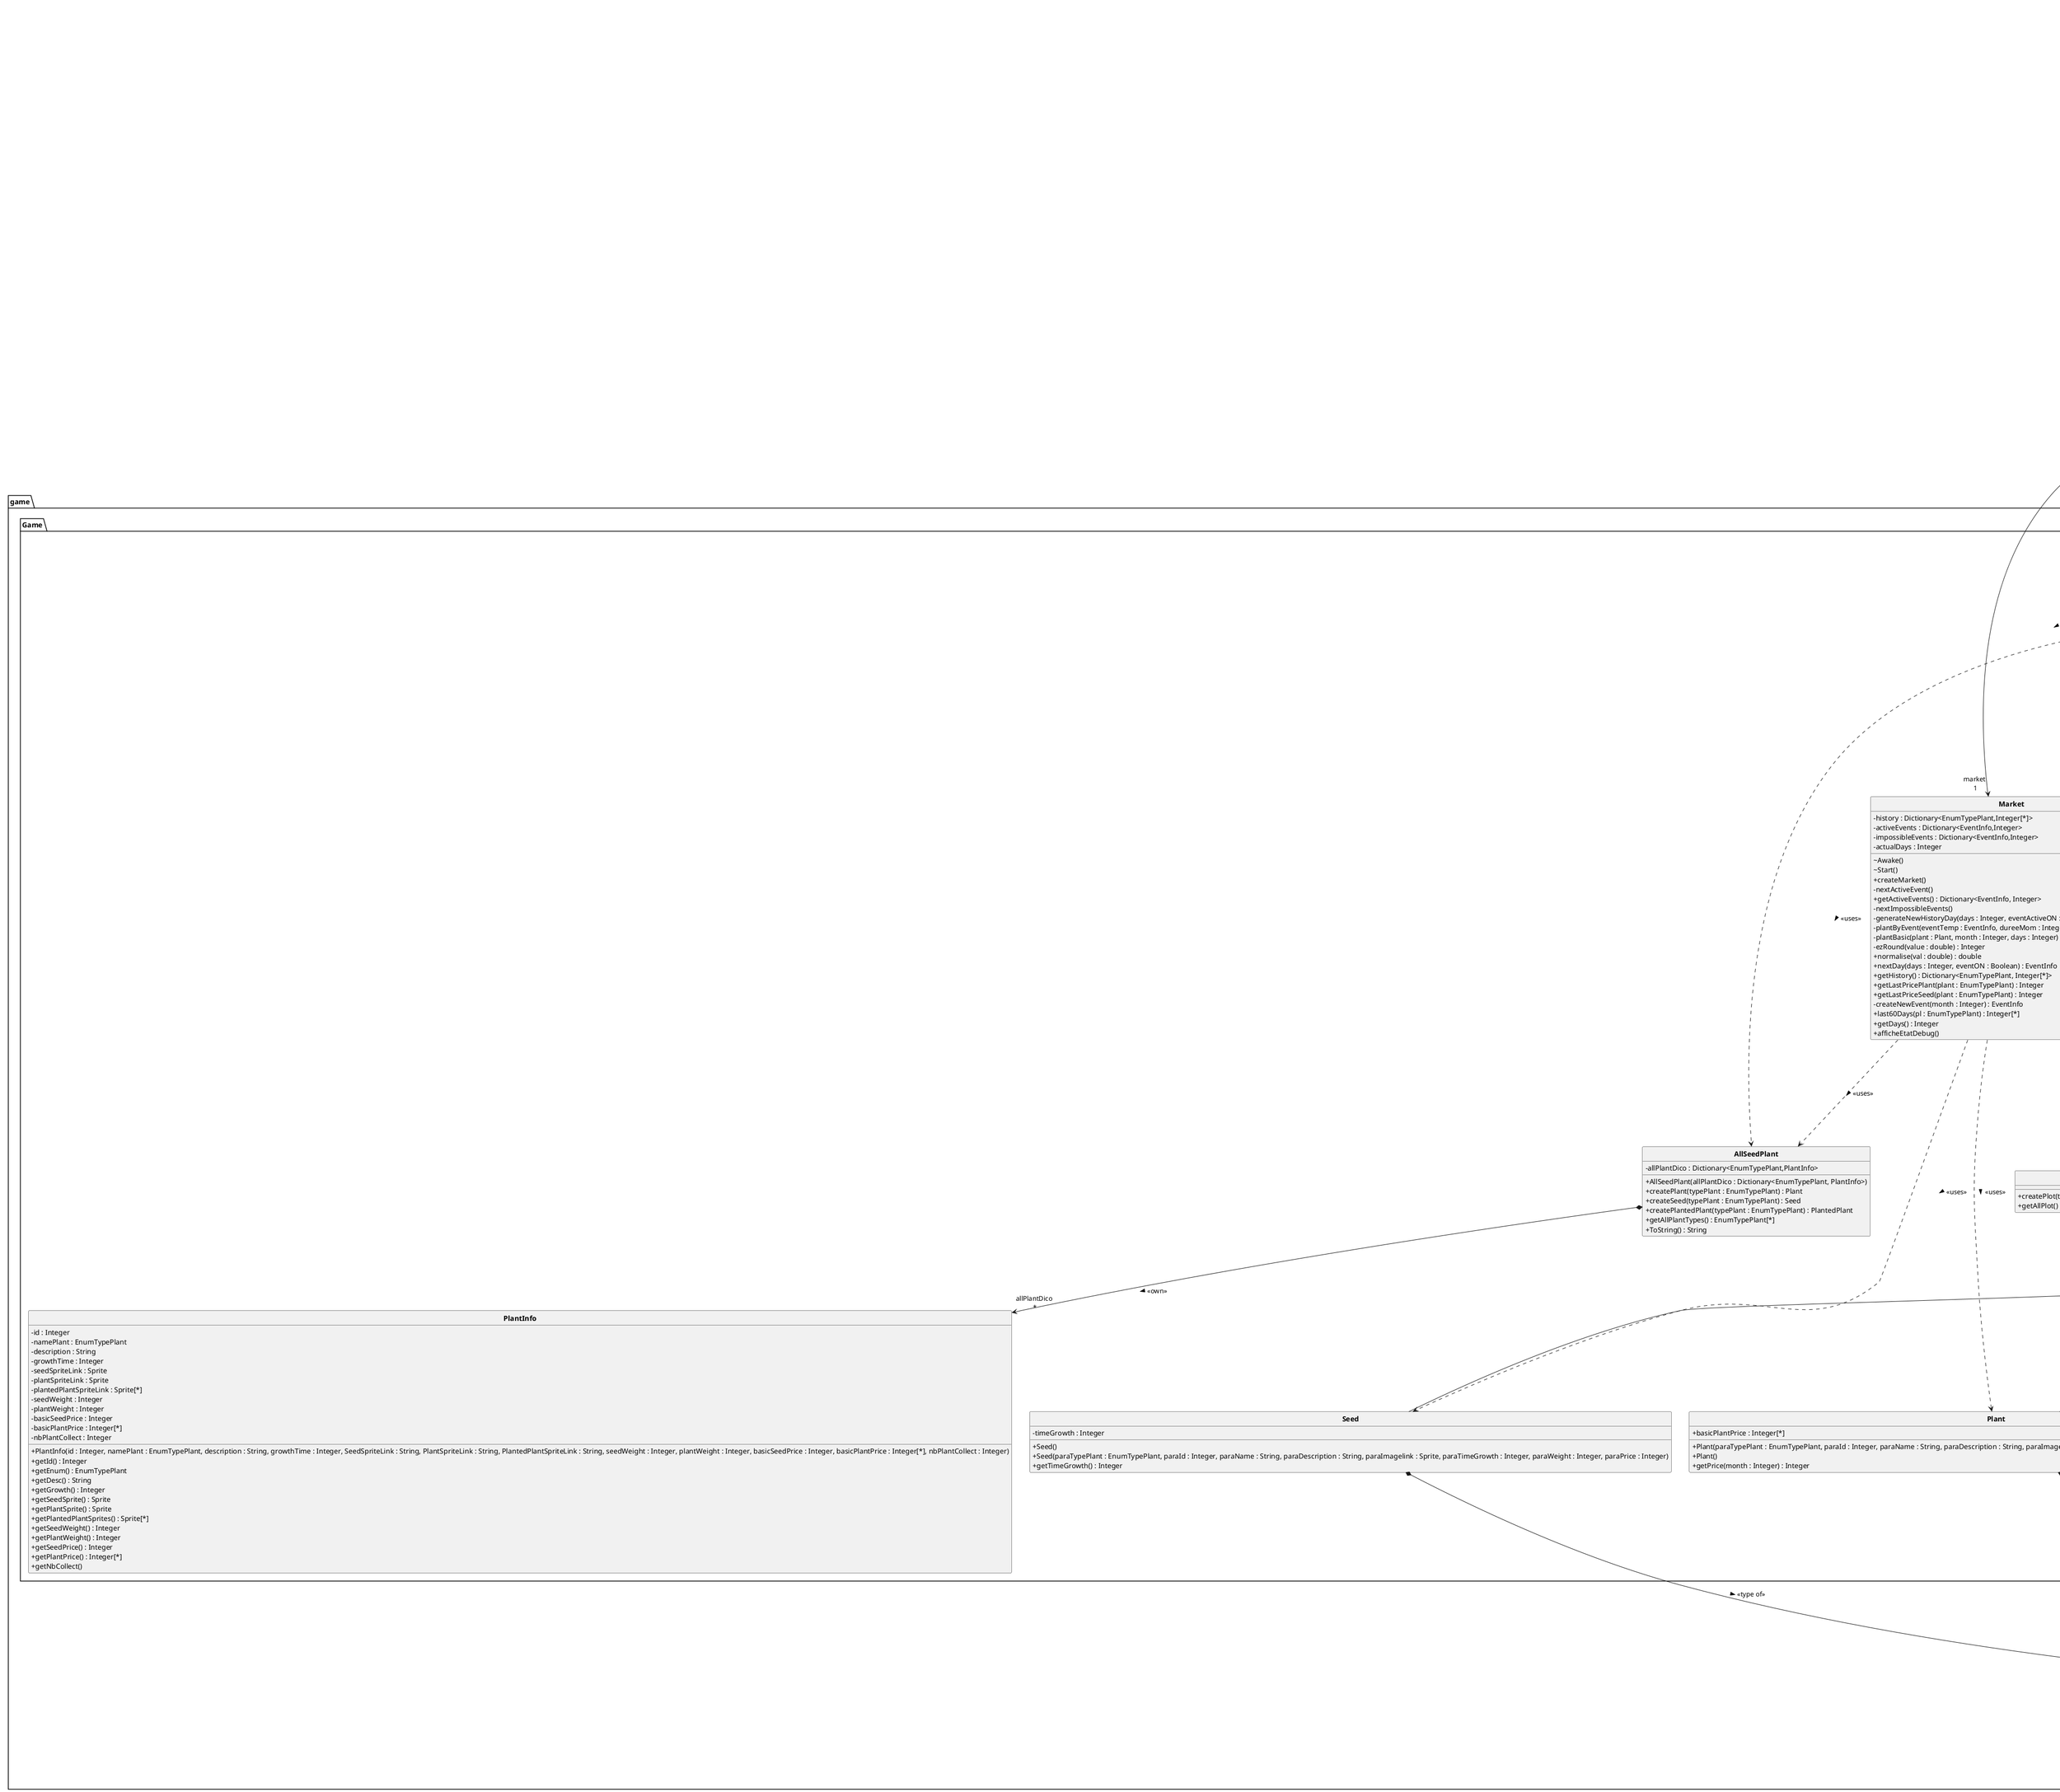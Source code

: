 @startuml
skinparam style strictuml
skinparam classAttributeIconSize 0
skinparam classFontStyle Bold
hide enum methods

'namespace game
package game{

    'folder Enums
    package Enums{
        enum EnumTools{
            CHEBE
            LLEPE
            CHEPIO
            CHEFOUR
            TEAURA
            CHEHA
            CHETTEHA
            TEURTRAC
            SONNEUSEMOIS
            RISATEURPULVE
            DEUREPAN
            RUECHAR
            SEHER
        }

        enum EnumTypePlant{
            ELB
            EGRO
            AJOS
            AZLOC
            SIAM
            ECHAV
            ONTOUM
            ELUOP
            NIPAL
        }

        enum EnumTypePlot{
            DRY
            RADIOACTIVE
            RED
            GREEN
            BLUE
            MAGENTA
            CYAN
            LUCKY
            POISONOUS
        }
    }

    'folder Game
    package Game{
        class AllEvents {
            + allEventDico : Dictionary<String,EventInfo>

            + AllEvents()
            + getRandomEvent(day : Integer, impossibleEvents : Dictionary<EventInfo, Integer>): EventInfo
            - substractDico(dicoOrigin : Dictionary<String, EventInfo>, dicoSubstract : Dictionary<EventInfo, Integer>) : Dictionary<String, EventInfo>
            - stringInDicoKeys(toCheck : String, dicoSubstrac : Dictionary<EventInfo, Integer> ) : Boolean
        }

        class AllPlot{
            + createPlot(typePlot : EnumTypePlot, currentPlant : EnumTypePlant) : Plot
            + getAllPlot() : EnumTypePlot[*]
        }

        class AllSeedPlant{
            - allPlantDico : Dictionary<EnumTypePlant,PlantInfo>

            + AllSeedPlant(allPlantDico : Dictionary<EnumTypePlant, PlantInfo>)
            + createPlant(typePlant : EnumTypePlant) : Plant
            + createSeed(typePlant : EnumTypePlant) : Seed
            + createPlantedPlant(typePlant : EnumTypePlant) : PlantedPlant
            + getAllPlantTypes() : EnumTypePlant[*]
            + ToString() : String
        }

        class AllTools{
            - dicoTools : Dictionary<String, Tool>

            + AllTools(tools : Dictionary<String, Tool>)
            + AllTools()
            + getAllTools() : String[*]
            + ToString() : String
        }

        abstract class BasicItem{
            + id : Integer
            # itemName : String
            # description : String
            # imageLink : Sprite
            # weight : Integer
            # price : Integer

            + BasicItem()
            + BasicItem(paraId : Integer, paraName : String, paraDescription : String, paraImageLink : String)
            + getWeight() : Integer
            + getSprite() : Sprite
            + getDesc() : String
            + getName() : String
            + getId() : Integer
            + getPrice() : Integer
        }

        abstract class BasicPlant extends BasicItem{
            # typePlante : EnumTypePlant

            + BasicPlant()
            + BasicPlant(paraTypePlant : EnumTypePlant)
            + getTypePlante() : EnumTypePlant
        }

        class ButtonWeight{
            + moneyStack : Game 

            ~Start()
        }

        class BuyPlot{
            - plot : PlotEvents
            + money : Game
            + popUp : PopUp

            + open(plot : PlotEvents)
            + setPlot(plo : PlotEvents)
            + buyPlot()
        }

        class CreateAllSeedPlant(){
            + JSONSeedPlant : TextAsset
            + JSONTool : TextAsset 
            + {static} mainInventory : Inventory
            + {static} dicoPlant : AllSeedPlant
            + {static} dicoTool : AllTools
            + {static} shopInv : Inventory

            ~ Awake()
        }

        class EventInfo{
            + namee : String
            + description : String
            + length : Integer
            + mutliplierBase : double
            + multiplierProg : double
            + targetPlant : Boolean
            + targetSeed : Boolean
            + targetTool : Boolean
            + targetsPlant : EnumTypePlant[*]
            + targetsTool : String[*]
            + probability : Integer
            'Permet de dire qu'un event est dispo que a partir du mois 0, du 1, du 2....
            + unlockableAfter : Integer
            + imageLink : Sprite
            + cooldown : Integer

            + EventInfo( namee : String, description : String, length : Integer, mutliplier : double, mutliplierProg : double, targetPlant : Boolean, targetSeed : Boolean, targetTool : Boolean, targetsPlant : EnumTypePlant[*], targetsTool : String[*], probability : Integer, unlockableAfter : Integer, imageLink : Sprite, cooldown : Integer)
            + EventInfo()
            + getName() : String
            + getLenght : Integer
            + getDescription : String
            + getTarget() : String
            + ifTarget() : String
        }

        class Game{
            - market : Market
            - shop : Shop
            - inventoryPlant : InventoryPlant
            - inventorySeed : InventorySeed
            - money : Integer
            + {static} moneyObjective : Integer
            - totalMoneyEarned : Integer
            + moneyText : TextMeshProUGUI 
            + classePopup : PopUp

            ~ Start()
            + {static} getDefaultSprite() : Sprite
            + AddMoney(price : Integer)
            + SubsMoney(price : Integer)
            + testObjective()
            + endGame()
        }

        class Inventory{
            + panel : InventoryInterface
            - weightMax : Integer
            - slots : Dictionary<BasicItem, Integer>
            - currentWeight : Integer

            + addToInventory(item : BasicItem, qtt : Integer)
            + addToInventory(item : BasicItem, qtt : Integer, dico Dictionary<BasicItem, Integer> )
            + removeFromInventory(item : BasicItem)
            + SubstractFromInventory(item : BasicItem, qttToRemove : Integer)
            + SubstractFromInventory((item : BasicItem, qttToRemove : Integer, dicoASoustraire : Dictionary<BasicItem, Integer>)
            + getInventory() : Dictionary<BasicItem, Integer>
            + getWeightMax() : Integer
            + getCurrentWeight() : Integer
            + boughtMoreSpace()
            + isDicoVide() : Boolean
            + displayInventory()
            + ToString() : String
        }

        interface InventoryInterface{
            + afficheInventory(dico : Dictionary<BasicItem, Integer>)
        }

        class InventoryPanel implements InventoryInterface{
            + slotPanel : Transform
            + moneyText : Transform

            ~ Start()
            + InventoryPanel(slotPanel : Transform)
            + InventoryPanel(slotPanel : Transform, panelAvecInfos : Transform)
            + afficheInventory(dico : Dictionary<BasicItem, Integer>)
            + afficheInventory(dico : Dictionary<BasicItem, Integer>, panelAInitialiser : Transform)
            + clearInventoryDisplay()
            + updateWeight(text : Transform)
            + affiche()
        }

        class InventoryPlant extends Inventory{
            + PlantSlots : Dictionary<EnumTypePlant, Integer>

            + getNbrSlots(item : EnumTypePlant) : Integer
            + setNbrSlots(item : EnumTypePlant, number : Integer)
        }

        class InventorySlot{
            + {static} createSlot() : GameObject
        }

        class Market{
            - history : Dictionary<EnumTypePlant,Integer[*]>
            - activeEvents : Dictionary<EventInfo,Integer>
            - impossibleEvents : Dictionary<EventInfo,Integer>
            - actualDays : Integer

            ~ Awake()
            ~ Start()
            + createMarket()
            - nextActiveEvent()
            + getActiveEvents() : Dictionary<EventInfo, Integer>
            - nextImpossibleEvents()
            - generateNewHistoryDay(days : Integer, eventActiveON : Boolean)
            - plantByEvent(eventTemp : EventInfo, dureeMom : Integer, value : Integer) : Integer
            - plantBasic(plant : Plant, month : Integer, days : Integer) : Integer
            - ezRound(value : double) : Integer
            + normalise(val : double) : double
            + nextDay(days : Integer, eventON : Boolean) : EventInfo
            + getHistory() : Dictionary<EnumTypePlant, Integer[*]>
            + getLastPricePlant(plant : EnumTypePlant) : Integer
            + getLastPriceSeed(plant : EnumTypePlant) : Integer
            - createNewEvent(month : Integer) : EventInfo
            + last60Days(pl : EnumTypePlant) : Integer[*]
            + getDays() : Integer
            + afficheEtatDebug()
        }

        Market *-> "1\n{static} instace" Market : singleton

        class Notification{
            + nextDay : NextDay
            + SlotNotif : GameObject
            + slotPanel : Transform
            + slots : Dictionary<EventInfo, Integer>

            + clearInventoryDisplay()
            + afficheInventory()
        }

        class NotifPanel{
            + PanelInventory : GameObject
            + PanelNotif : GameObject
            + notif : Notification
            + dico : Dictionary<EventInfo, Integer>
            + classePopup : PopUp 
            + render : Transform 

            ~ Start()
            + OpenPanel()
        }

        class Plant extends BasicPlant{
            + basicPlantPrice : Integer[*]

            + Plant(paraTypePlant : EnumTypePlant, paraId : Integer, paraName : String, paraDescription : String, paraImageLink : Sprite, paraBasicPlantPrice : Integer[*], paraPlantWeight : Integer)
            + Plant()
            + getPrice(month : Integer) : Integer
        }

        class PlantedPlant extends BasicPlant{
            - spriteLinks : Sprite[*]
            - growthTime : Integer
            - typePlante : EnumTypePlant
            - nbPlantCollect : Integer

            + PlantedPlant(paraTypePlant : EnumTypePlant, paraGrowthTime : Integer)
            + PlantedPlant(paraTypePlant : EnumTypePlant, paraId : Integer, paraName : String, paraDescription : String, paraImageLink : Sprite, paraSpriteLinks : Sprite[*], paraGrowthTime : Integer)
            + PlantedPlant()
            + getSpriteLinks() : Sprite[*]
            + getGrowthTime() : Integer
            getNbCollect() : Integer
        }

        class PlantInfo{
            - id : Integer
            - namePlant : EnumTypePlant
            - description : String
            - growthTime : Integer
            - seedSpriteLink : Sprite
            - plantSpriteLink : Sprite
            - plantedPlantSpriteLink : Sprite[*]
            - seedWeight : Integer
            - plantWeight : Integer
            - basicSeedPrice : Integer
            'the list is 12 long
            - basicPlantPrice : Integer[*]
            - nbPlantCollect : Integer

            + PlantInfo(id : Integer, namePlant : EnumTypePlant, description : String, growthTime : Integer, SeedSpriteLink : String, PlantSpriteLink : String, PlantedPlantSpriteLink : String, seedWeight : Integer, plantWeight : Integer, basicSeedPrice : Integer, basicPlantPrice : Integer[*], nbPlantCollect : Integer)
            + getId() : Integer
            + getEnum() : EnumTypePlant
            + getDesc() : String
            + getGrowth() : Integer
            + getSeedSprite() : Sprite
            + getPlantSprite() : Sprite
            + getPlantedPlantSprites() : Sprite[*]
            + getSeedWeight() : Integer
            + getPlantWeight() : Integer
            + getSeedPrice() : Integer
            + getPlantPrice() : Integer[*]
            + getNbCollect()
        }


        class Plot extends BasicItem{
            - typePlot : EnumTypePlot
            - isPlanted : Boolean
            - currentPlant : EnumTypePlant
            - timeGrown : Integer
            - capacity : Integer
            - number : Integer

            + Plot(paraTypePlot : EnumTypePlot, paraCurrentPlant : EnumTypePlant, paraTimeGrown : Integer, paraCapacity : Integer, paraNumber : Integer)
            + setIsPlanted(paraIsPlanted : Boolean) : Boolean
            + getTimeGrown() : Integer
            + getTypePlant() : EnumTypePlant
            + getCapacity() : Integer
            + getQuantitySeed() : Integer
            + growSeed()
            - changePlantSprite()
        }

        class PopUp{
            + text : TextMeshProUGUI
            + coroutine : IEnumerator 
            + isExecuting : Boolean 

            + setMessage(message : String)
            + message(msg : String)
        }

        class Seed extends BasicPlant{
            - timeGrowth : Integer

            + Seed()
            + Seed(paraTypePlant : EnumTypePlant, paraId : Integer, paraName : String, paraDescription : String, paraImagelink : Sprite, paraTimeGrowth : Integer, paraWeight : Integer, paraPrice : Integer)
            + getTimeGrowth() : Integer
        }

        class Shop{
            + inventory : Inventory
            + slots : Dictionary<BasicItem,Integer>

            + Shop()
        }

        class Stand{
            - market : Market
            - inventory : Inventory
            - game : Game

            + Stand(Xmarket : Market, Xinventory : InventoryPlant, Xgame : Game)
            - listeItem : Item[*]
            + stock_sale(Xitem_sale : EnumTypePlant, Xitem_number : Integer, Xitem_price : Integer)
            + sell_stock() : Integer
            + add_price(price : Integer)
        }

        Stand *-> "1\n struct Item" Item : Contains

        class "struct Item" as Item{
            + item_sale : EnumTypePlant
            + item_number : Integer
            + item_price : Integer
        }

        abstract Tool extends BasicItem{
            + Tool()
            + Tool(paraPrice : Integer, name : String, id : Integer, description : String, imageLink : Sprite)
            + Tool(paraPrice : Integer, name : String, id : Integer, description : String, spriteLink : String)
        }
    }
}

package HUD{
    class ActivePanel{
        + PanelInventory : GameObject
        + PanelNotif : GameObject
        - panel : InventoryPanel
        + panelAvecInfos : Transform

            ~ Start()
            + OpenPanel()
            + Affiche()
            + Affiche(panelAvecInfos : Transform)
        }

    class DropDownMarket{
        + dropdown : TMP_Dropdown
        + market : Market
        + ggraphMarket : GraphMarket
        - plTypeList : EnumTypePlant[*]

        ~ Start()
        + updateGraph(newIndex : Integer)
    }

    class GameStat{
        + {static} qttMoney : String
        + {static} nbDay : String
        + objective : TextMeshProUGUI 
        + moneyGained : TextMeshProUGUI 
        + nbDays : TextMeshProUGUI 

        ~ Start()
    }

    class GerePlant{
        + inventoryFunctions : Inventory
        + StockedPlot : PlotEvents
        - stockedItem : BasicItem
        - stockedQtt : Integer

        + getStockedItem() : BasicItem
        + getStockedQtt() : Integer
    }

    class GraphMarket{
        - circleSprite : Sprite
        + graphContainer : RectTransform
        + labelTemplateY : TextMeshProUGUI
        + labelTemplateX : TextMeshProUGUI
        + dashTemplateY : RectTransform
        + dashTemplateX : RectTransform
        + market : Market
        + titre : TextMeshProUGUI
        + lastValueText : TextMeshProUGUI
        - yMaximum : float
        - xSize : float
        - xMaximum : float
        - graphHeight : float
        - yMin : float
        - numberOfDays : Integer
        - monthList : String[*]
        - mutlInvGraph = 2f
        - plantAct : EnumTypePlant
        + cam : CameraMovement
        + camZoom : Zoom
        - allChildsToSuppr : GameObject[*]

        ~ Awake()
        + affiche()
        ~ Update()
        + changePlant(pl : EnumTypePlant)
        - CreateCircle(anchoredPosition : Vector2) : GameObject
        - ShowGraph(valueList : Integer[*])
        - CreateDotConnection(dotPositionA : Vector2, dotPositionB : Vector2)
        - AngleBetweenVector2(vec1 : Vector2, vec2 : Vector2) : float
        - clearGraph()
    }

    class openCanvas{
        + thingsToHide : Transform[*]
        + thingsToShow : Transform[*]
        + cam : CameraMovement
        + camZoom : Zoom
        + isShown : Boolean
        + PanelPlotPlant : GameObject

        + inverseAffichage()
        + displayCanvasON(trans : Transform[*], state : Boolean)
    }

    class SloInit{
        + item : BasicItem
        + qttSlot : Integer
        + panelInfosVente : Transform

        ~ OnMouseDown()
        + af(deuxInvs : ActivePanel[*], isStorage : Boolean)
    }
}

package MainMenu{
    class MainMenu{
        + mainMenu()
        + PlayGame()
        + QuitGame()
    }
}

package Map{
    class CameraMovement{
        - cam : Camera
        - dragOrigin : Vector3
        - zoom : float
        - minCamSize : float
        - maxCamSize : float
        - tilemapRenderer : SpriteRender
        - mapMinX : float
        - mapMaxX : float
        - mapMinY : float
        - mapMaxY : float
        - canMoove : Boolean

        ~ Awake()
        + playerCanMoove(state : Boolean)
        ~ Update()
        - PanCamera()
        - ClampCamera(targetPosition : Vector3) : Vector3
    }

    class GoBackTest{
        + {static} goMainMenu()
    }

    class Highlite{
        + sprite_highlight : Sprite
        + sprite : Sprite

        ~ OnMouseOver()
        ~ OnMouseExit()
    }

    'on peut pas mettre game pour le namespace, donc je sais pas comment faire
    class NextDay{
        + dayText : TextMeshProUGUI
        + notif : Notification
        + plots : Transform
        - plotList : Transform[*]
        - nbrJour : Integer
        + market : Market
        + {static} dicoPossessions : Dictionary<EventInfo, Integer>
        + classePopup : PopUp 
        + render : Transform

        ~ Start()
        + {static} getInventoryNotif() : Dictionary<EventInfo, Integer>
        ~ OnMouseDown()
        + faitPousser()
        - GetPlots(parent : Transform)
        + addToInventory(item : EventInfo, duree : Integer)
        + removeFromInventory(item : EventInfo)
        + EventDay(nbrJour : Integer)
        + getNbJour() : Integer
    }


    class OpenMarket{
        + canvas : Canvas
        + graphContainer : Transform
        + openCanvasMarket : openCanvas
        + reafficheInvOnClickMarket : InventoryPanel 

        ~ OnMouseDown()
    }

    class OpenShop{
        + canvas : Canvas
        + openCanvasShop : openCanvas
        + shop : InventoryPanel 

        ~ OnMouseDown()
    }

    class PlotEvents{
        + isDesactive : Boolean
        + plot_sprite : Sprite
        + plot_sprite_highlite : Sprite
        - seed_sprite : Sprite
        - seed_sprite_grown : Sprite
        + PlotSupervisor : GameObject
        + InterfacePlantPanel : GameObject
        + hidesPanel : openCanvas
        - growthTime : Integer
        - growthStatus : Integer
        - plotImage : Transform
        - seedImage : Transform
        - plantedPlant : PlantedPlant
        - contientGraine : Boolean
        - itemDansPlot : BasicItem
        + inventory : Inventory
        + reafficheInvOnClick : InventoryPanel 
        + error : ChangeTextError 
        + errorDislp : OpenCanvas 
        + buy : BuyPlot 

        ~ Start()
        + fairePousser()
        + recupPlante()
        + planteGraine()
        ~ OnMouseDown()
        - GetChildren(parent : Transform) : Transform[*]
        + openBuyPlot()
        + setPlotActive()
        ~ OnMouseOver()
        ~ OnMouseExit()
        
    }

    class SellScript{
        + classePopup : PopUp
        + endValue : TextMeshProUGUI 
        + resValue : TextMeshProUGUI 
        + slider : Slider 
        - plantChoosed : EnumTypePlant 
        + market : Market 
        + transformRef : Transform 

        ~ Start()
        + changePlant(newPlant : EnumTypePlant)
        + changeMaxValue(maxValue : Integer)
        ~ valueChanged()
        + totalPrice() : IInteger
        + sell()
    }



    class Zoom{
        - cam : Camera
        - zoom : float
        - minCamSize : float
        - maxCamSize : float
        - tilemapRenderer : SpriteRender
        - mapMinX : float
        - mapMaxX : float
        - mapMinY : float
        - mapMaxY : float
        - canMoove : Boolean

        ~ Awake()
        + playerCanMoove(state : Boolean)
        ~ Update()
        - ClampCamera(targetPosition : Vector3) : Vector3
    }
}

MainMenu *-d-> Game
Game *-d-> "market \n1" Market : <<own>> >
Game *-d-> "notifcations \n*" Notification : <<own>> >
Game *-d-> "inventory \n1" Inventory : <<own>> >
Game *-d-> "shop \n1" Shop : <<own>> >
Game *-d-> CameraMovement : <<own>> >



Shop ..> BasicItem : <<uses>> >
Shop ..> AllSeedPlant : <<uses>> >
Shop ..> Market : <<interact>> >


Notification..> AllEvents : <<defined by>> >


Market ..> Plant : <<uses>> >
Market ..> Seed : <<uses>> >
Market ..>  "activeEvents\n*"AllEvents : <<affected by / create>> >
Market ..> AllSeedPlant : <<uses>> >
Market ..> AllPlot : <<uses>> >


Seed *--> "typePlante\n1" EnumTypePlant : <<type of>> >

Plant *--> "typePlante\n1" EnumTypePlant : <<type of>> >

Plot *--> EnumTypePlot : <<of type>> >

Tool *--> EnumTools : <<type of>> >

AllEvents *--> EventInfo


AllSeedPlant *--> "allPlantDico \n*" PlantInfo : <<own>> >

PlantedPlant *--> "typePlante\n1" EnumTypePlant : <<type of>> >

@enduml